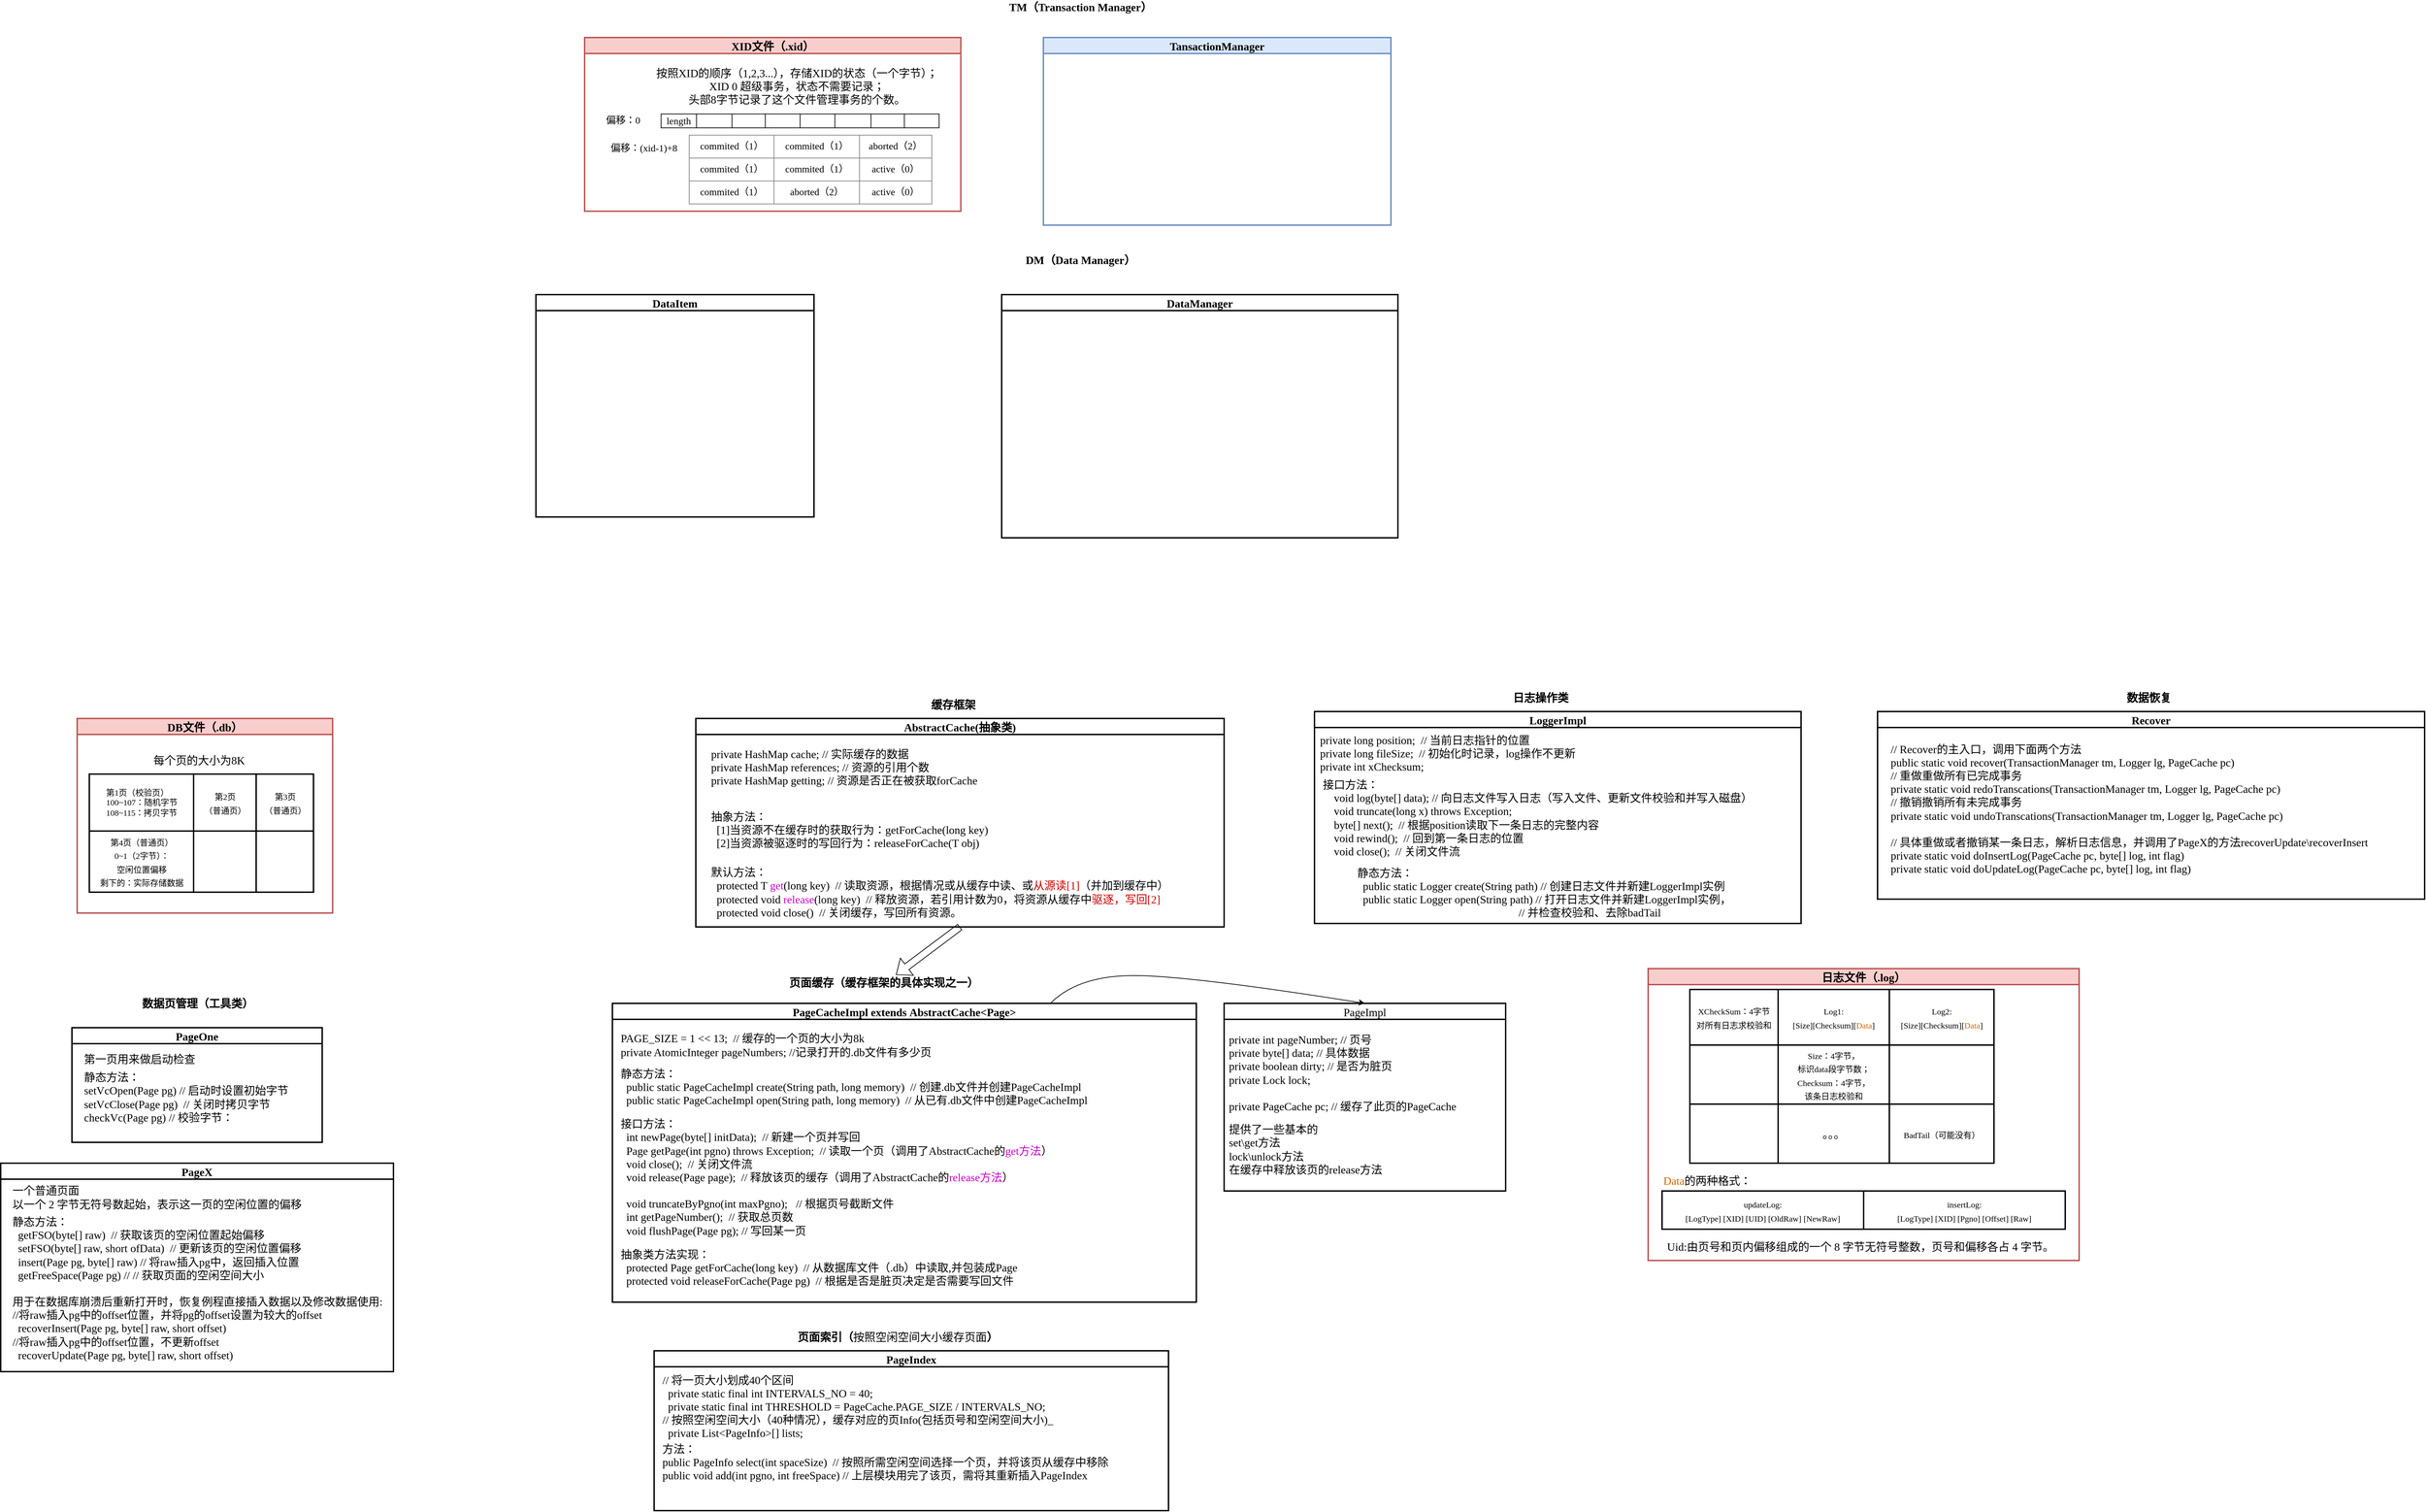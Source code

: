 <mxfile version="16.6.1" type="github">
  <diagram id="cRY_7gkTVNxFrMp_fR6s" name="第 1 页">
    <mxGraphModel dx="3076" dy="761" grid="1" gridSize="10" guides="1" tooltips="1" connect="1" arrows="1" fold="1" page="1" pageScale="1" pageWidth="827" pageHeight="1169" math="0" shadow="0">
      <root>
        <mxCell id="0" />
        <mxCell id="1" parent="0" />
        <mxCell id="aefCaqSCdMbnrOnTO0IQ-1" value="&lt;font style=&quot;font-size: 16px&quot; face=&quot;Verdana&quot;&gt;&lt;b&gt;TM（Transaction Manager）&lt;/b&gt;&lt;/font&gt;" style="text;html=1;align=center;verticalAlign=middle;resizable=0;points=[];autosize=1;strokeColor=none;fillColor=none;" vertex="1" parent="1">
          <mxGeometry x="-107" y="36" width="260" height="20" as="geometry" />
        </mxCell>
        <mxCell id="aefCaqSCdMbnrOnTO0IQ-2" value="XID文件（.xid）" style="swimlane;fontFamily=Verdana;fontSize=16;strokeWidth=2;fillColor=#f8cecc;strokeColor=#b85450;" vertex="1" parent="1">
          <mxGeometry x="-690" y="90" width="541.25" height="250" as="geometry">
            <mxRectangle x="-170" y="120" width="160" height="23" as="alternateBounds" />
          </mxGeometry>
        </mxCell>
        <mxCell id="aefCaqSCdMbnrOnTO0IQ-4" value="&lt;table border=&quot;1&quot; width=&quot;100%&quot; style=&quot;width: 100% ; height: 100% ; border-collapse: collapse ; font-size: 14px&quot;&gt;&lt;tbody&gt;&lt;tr&gt;&lt;td align=&quot;center&quot;&gt;&lt;font style=&quot;font-size: 14px&quot;&gt;commited（1）&lt;/font&gt;&lt;/td&gt;&lt;td align=&quot;center&quot;&gt;&lt;font style=&quot;font-size: 14px&quot;&gt;commited&lt;/font&gt;（1）&lt;/td&gt;&lt;td align=&quot;center&quot;&gt;&lt;font style=&quot;font-size: 14px&quot;&gt;aborted&lt;/font&gt;（2）&lt;/td&gt;&lt;/tr&gt;&lt;tr&gt;&lt;td align=&quot;center&quot;&gt;commited（1）&lt;br&gt;&lt;/td&gt;&lt;td align=&quot;center&quot;&gt;commited（1）&lt;br&gt;&lt;/td&gt;&lt;td align=&quot;center&quot;&gt;&lt;font style=&quot;font-size: 14px&quot;&gt;active（0）&lt;/font&gt;&lt;/td&gt;&lt;/tr&gt;&lt;tr&gt;&lt;td align=&quot;center&quot;&gt;commited（1）&lt;br&gt;&lt;/td&gt;&lt;td align=&quot;center&quot;&gt;&lt;font style=&quot;font-size: 14px&quot;&gt;aborted（2）&lt;/font&gt;&lt;/td&gt;&lt;td align=&quot;center&quot;&gt;active（0）&lt;/td&gt;&lt;/tr&gt;&lt;/tbody&gt;&lt;/table&gt;" style="text;html=1;strokeColor=none;fillColor=none;overflow=fill;fontFamily=Verdana;fontSize=16;" vertex="1" parent="aefCaqSCdMbnrOnTO0IQ-2">
          <mxGeometry x="150" y="140" width="350" height="100" as="geometry" />
        </mxCell>
        <mxCell id="aefCaqSCdMbnrOnTO0IQ-3" value="按照XID的顺序（1,2,3...），存储XID的状态（一个字节）；&lt;br&gt;XID 0 超级事务，状态不需要记录；&lt;br&gt;头部8字节记录了这个文件管理事务的个数。" style="text;html=1;align=center;verticalAlign=middle;resizable=0;points=[];autosize=1;strokeColor=none;fillColor=none;fontSize=16;fontFamily=Verdana;" vertex="1" parent="aefCaqSCdMbnrOnTO0IQ-2">
          <mxGeometry x="75" y="40" width="460" height="60" as="geometry" />
        </mxCell>
        <mxCell id="aefCaqSCdMbnrOnTO0IQ-5" value="" style="shape=table;html=1;whiteSpace=wrap;startSize=0;container=1;collapsible=0;childLayout=tableLayout;fontFamily=Verdana;fontSize=14;" vertex="1" parent="aefCaqSCdMbnrOnTO0IQ-2">
          <mxGeometry x="110" y="110" width="400" height="20" as="geometry" />
        </mxCell>
        <mxCell id="aefCaqSCdMbnrOnTO0IQ-6" value="" style="shape=tableRow;horizontal=0;startSize=0;swimlaneHead=0;swimlaneBody=0;top=0;left=0;bottom=0;right=0;collapsible=0;dropTarget=0;fillColor=none;points=[[0,0.5],[1,0.5]];portConstraint=eastwest;fontFamily=Verdana;fontSize=14;" vertex="1" parent="aefCaqSCdMbnrOnTO0IQ-5">
          <mxGeometry width="400" height="20" as="geometry" />
        </mxCell>
        <mxCell id="aefCaqSCdMbnrOnTO0IQ-7" value="length" style="shape=partialRectangle;html=1;whiteSpace=wrap;connectable=0;fillColor=none;top=0;left=0;bottom=0;right=0;overflow=hidden;fontFamily=Verdana;fontSize=14;" vertex="1" parent="aefCaqSCdMbnrOnTO0IQ-6">
          <mxGeometry width="51" height="20" as="geometry">
            <mxRectangle width="51" height="20" as="alternateBounds" />
          </mxGeometry>
        </mxCell>
        <mxCell id="aefCaqSCdMbnrOnTO0IQ-18" style="shape=partialRectangle;html=1;whiteSpace=wrap;connectable=0;fillColor=none;top=0;left=0;bottom=0;right=0;overflow=hidden;fontFamily=Verdana;fontSize=14;" vertex="1" parent="aefCaqSCdMbnrOnTO0IQ-6">
          <mxGeometry x="51" width="51" height="20" as="geometry">
            <mxRectangle width="51" height="20" as="alternateBounds" />
          </mxGeometry>
        </mxCell>
        <mxCell id="aefCaqSCdMbnrOnTO0IQ-9" value="" style="shape=partialRectangle;html=1;whiteSpace=wrap;connectable=0;fillColor=none;top=0;left=0;bottom=0;right=0;overflow=hidden;fontFamily=Verdana;fontSize=14;" vertex="1" parent="aefCaqSCdMbnrOnTO0IQ-6">
          <mxGeometry x="102" width="48" height="20" as="geometry">
            <mxRectangle width="48" height="20" as="alternateBounds" />
          </mxGeometry>
        </mxCell>
        <mxCell id="aefCaqSCdMbnrOnTO0IQ-19" style="shape=partialRectangle;html=1;whiteSpace=wrap;connectable=0;fillColor=none;top=0;left=0;bottom=0;right=0;overflow=hidden;fontFamily=Verdana;fontSize=14;" vertex="1" parent="aefCaqSCdMbnrOnTO0IQ-6">
          <mxGeometry x="150" width="50" height="20" as="geometry">
            <mxRectangle width="50" height="20" as="alternateBounds" />
          </mxGeometry>
        </mxCell>
        <mxCell id="aefCaqSCdMbnrOnTO0IQ-20" style="shape=partialRectangle;html=1;whiteSpace=wrap;connectable=0;fillColor=none;top=0;left=0;bottom=0;right=0;overflow=hidden;fontFamily=Verdana;fontSize=14;" vertex="1" parent="aefCaqSCdMbnrOnTO0IQ-6">
          <mxGeometry x="200" width="50" height="20" as="geometry">
            <mxRectangle width="50" height="20" as="alternateBounds" />
          </mxGeometry>
        </mxCell>
        <mxCell id="aefCaqSCdMbnrOnTO0IQ-21" style="shape=partialRectangle;html=1;whiteSpace=wrap;connectable=0;fillColor=none;top=0;left=0;bottom=0;right=0;overflow=hidden;fontFamily=Verdana;fontSize=14;" vertex="1" parent="aefCaqSCdMbnrOnTO0IQ-6">
          <mxGeometry x="250" width="52" height="20" as="geometry">
            <mxRectangle width="52" height="20" as="alternateBounds" />
          </mxGeometry>
        </mxCell>
        <mxCell id="aefCaqSCdMbnrOnTO0IQ-22" style="shape=partialRectangle;html=1;whiteSpace=wrap;connectable=0;fillColor=none;top=0;left=0;bottom=0;right=0;overflow=hidden;fontFamily=Verdana;fontSize=14;" vertex="1" parent="aefCaqSCdMbnrOnTO0IQ-6">
          <mxGeometry x="302" width="48" height="20" as="geometry">
            <mxRectangle width="48" height="20" as="alternateBounds" />
          </mxGeometry>
        </mxCell>
        <mxCell id="aefCaqSCdMbnrOnTO0IQ-23" style="shape=partialRectangle;html=1;whiteSpace=wrap;connectable=0;fillColor=none;top=0;left=0;bottom=0;right=0;overflow=hidden;fontFamily=Verdana;fontSize=14;" vertex="1" parent="aefCaqSCdMbnrOnTO0IQ-6">
          <mxGeometry x="350" width="50" height="20" as="geometry">
            <mxRectangle width="50" height="20" as="alternateBounds" />
          </mxGeometry>
        </mxCell>
        <mxCell id="aefCaqSCdMbnrOnTO0IQ-24" value="偏移：(xid-1)+8" style="text;html=1;align=center;verticalAlign=middle;resizable=0;points=[];autosize=1;strokeColor=none;fillColor=none;fontSize=14;fontFamily=Verdana;" vertex="1" parent="aefCaqSCdMbnrOnTO0IQ-2">
          <mxGeometry x="20" y="150" width="130" height="20" as="geometry" />
        </mxCell>
        <mxCell id="aefCaqSCdMbnrOnTO0IQ-25" value="偏移：0" style="text;html=1;align=center;verticalAlign=middle;resizable=0;points=[];autosize=1;strokeColor=none;fillColor=none;fontSize=14;fontFamily=Verdana;" vertex="1" parent="aefCaqSCdMbnrOnTO0IQ-2">
          <mxGeometry x="20" y="110" width="70" height="20" as="geometry" />
        </mxCell>
        <mxCell id="aefCaqSCdMbnrOnTO0IQ-27" value="&lt;font style=&quot;font-size: 16px&quot; face=&quot;Verdana&quot;&gt;&lt;b&gt;DM（Data Manager）&lt;/b&gt;&lt;/font&gt;" style="text;html=1;align=center;verticalAlign=middle;resizable=0;points=[];autosize=1;strokeColor=none;fillColor=none;" vertex="1" parent="1">
          <mxGeometry x="-77" y="400" width="200" height="20" as="geometry" />
        </mxCell>
        <mxCell id="aefCaqSCdMbnrOnTO0IQ-28" value="&lt;font style=&quot;font-size: 16px&quot;&gt;&lt;b&gt;缓存框架&lt;/b&gt;&lt;/font&gt;" style="text;html=1;align=center;verticalAlign=middle;resizable=0;points=[];autosize=1;strokeColor=none;fillColor=none;fontSize=14;fontFamily=Verdana;" vertex="1" parent="1">
          <mxGeometry x="-200" y="1040" width="80" height="20" as="geometry" />
        </mxCell>
        <mxCell id="aefCaqSCdMbnrOnTO0IQ-30" value="AbstractCache(抽象类)" style="swimlane;fontFamily=Verdana;fontSize=16;strokeWidth=2;align=center;" vertex="1" parent="1">
          <mxGeometry x="-530" y="1070" width="760" height="300" as="geometry" />
        </mxCell>
        <mxCell id="aefCaqSCdMbnrOnTO0IQ-34" value="抽象方法：&lt;br&gt;&amp;nbsp; [1]当资源不在缓存时的获取行为：getForCache(long key)&lt;br&gt;&amp;nbsp; [2]当资源被驱逐时的写回行为：releaseForCache(T obj)" style="text;html=1;align=left;verticalAlign=middle;resizable=0;points=[];autosize=1;strokeColor=none;fillColor=none;fontSize=16;fontFamily=Verdana;" vertex="1" parent="aefCaqSCdMbnrOnTO0IQ-30">
          <mxGeometry x="20" y="130" width="460" height="60" as="geometry" />
        </mxCell>
        <mxCell id="aefCaqSCdMbnrOnTO0IQ-35" value="private HashMap cache;                     // 实际缓存的数据&lt;br&gt;private HashMap references;          // 资源的引用个数&lt;br&gt;private HashMap getting;             // 资源是否正在被获取forCache" style="text;html=1;align=left;verticalAlign=middle;resizable=0;points=[];autosize=1;strokeColor=none;fillColor=none;fontSize=16;fontFamily=Verdana;" vertex="1" parent="aefCaqSCdMbnrOnTO0IQ-30">
          <mxGeometry x="20" y="40" width="460" height="60" as="geometry" />
        </mxCell>
        <mxCell id="aefCaqSCdMbnrOnTO0IQ-36" value="默认方法：&lt;br&gt;&amp;nbsp; protected T &lt;font color=&quot;#cc00cc&quot;&gt;get&lt;/font&gt;(long key)&amp;nbsp; // 读取资源，根据情况或从缓存中读、或&lt;font color=&quot;#cc0000&quot;&gt;从源读[1]&lt;/font&gt;（并加到缓存中）&lt;br&gt;&amp;nbsp; protected void &lt;font color=&quot;#cc00cc&quot;&gt;release&lt;/font&gt;(long key)&amp;nbsp; // 释放资源，若引用计数为0，将资源从缓存中&lt;font color=&quot;#cc0000&quot;&gt;驱逐，写回[2]&lt;/font&gt;&lt;br&gt;&amp;nbsp; protected void close()&amp;nbsp; // 关闭缓存，写回所有资源。" style="text;html=1;align=left;verticalAlign=middle;resizable=0;points=[];autosize=1;strokeColor=none;fillColor=none;fontSize=16;fontFamily=Verdana;" vertex="1" parent="aefCaqSCdMbnrOnTO0IQ-30">
          <mxGeometry x="20" y="210" width="740" height="80" as="geometry" />
        </mxCell>
        <mxCell id="aefCaqSCdMbnrOnTO0IQ-37" value="&lt;font style=&quot;font-size: 16px&quot;&gt;&lt;b&gt;页面缓存（&lt;/b&gt;&lt;b&gt;缓存框架的具体实现之一&lt;/b&gt;&lt;b&gt;）&lt;/b&gt;&lt;/font&gt;" style="text;html=1;align=center;verticalAlign=middle;resizable=0;points=[];autosize=1;strokeColor=none;fillColor=none;fontSize=14;fontFamily=Verdana;" vertex="1" parent="1">
          <mxGeometry x="-405" y="1440" width="290" height="20" as="geometry" />
        </mxCell>
        <mxCell id="aefCaqSCdMbnrOnTO0IQ-38" value="PageCacheImpl extends AbstractCache&lt;Page&gt;" style="swimlane;fontFamily=Verdana;fontSize=16;fontColor=#000000;strokeWidth=2;fontStyle=1" vertex="1" parent="1">
          <mxGeometry x="-650" y="1480" width="840" height="430" as="geometry" />
        </mxCell>
        <mxCell id="aefCaqSCdMbnrOnTO0IQ-45" value="接口方法：&lt;br&gt;&amp;nbsp; int newPage(byte[] initData);&amp;nbsp; // 新建一个页并写回&lt;br&gt;&amp;nbsp; Page getPage(int pgno) throws Exception;&amp;nbsp; // 读取一个页（调用了AbstractCache的&lt;font color=&quot;#cc00cc&quot;&gt;get方法&lt;/font&gt;）&lt;br&gt;&amp;nbsp; void close();&amp;nbsp; // 关闭文件流&lt;br&gt;&amp;nbsp; void release(Page page);&amp;nbsp; // 释放该页的缓存（调用了AbstractCache的&lt;font color=&quot;#cc00cc&quot;&gt;release方法&lt;/font&gt;）&lt;br&gt; &lt;br&gt;&amp;nbsp; void truncateByPgno(int maxPgno);&amp;nbsp; &amp;nbsp;// 根据页号截断文件&lt;br&gt;&amp;nbsp; int getPageNumber();&amp;nbsp; // 获取总页数&lt;br&gt;&amp;nbsp; void flushPage(Page pg); // 写回某一页" style="text;html=1;align=left;verticalAlign=middle;resizable=0;points=[];autosize=1;strokeColor=none;fillColor=none;fontSize=16;fontFamily=Verdana;fontColor=#000000;" vertex="1" parent="aefCaqSCdMbnrOnTO0IQ-38">
          <mxGeometry x="10" y="160" width="750" height="180" as="geometry" />
        </mxCell>
        <mxCell id="aefCaqSCdMbnrOnTO0IQ-46" value="&lt;div&gt;&lt;span style=&quot;color: rgb(0 , 0 , 0)&quot;&gt;抽象类方法实现：&lt;/span&gt;&lt;/div&gt;&lt;font color=&quot;#000000&quot;&gt;&lt;div&gt;&lt;span&gt;&amp;nbsp; protected Page getForCache(long key)&amp;nbsp; // 从数据库文件（.db）中读取,并包装成Page&lt;/span&gt;&lt;/div&gt;&lt;div&gt;&lt;span&gt;&amp;nbsp; protected void releaseForCache(Page pg)&amp;nbsp; // 根据是否是脏页决定是否需要写回文件&lt;br&gt;&lt;/span&gt;&lt;/div&gt;&lt;/font&gt;" style="text;html=1;align=left;verticalAlign=middle;resizable=0;points=[];autosize=1;strokeColor=none;fillColor=none;fontSize=16;fontFamily=Verdana;fontColor=#CC00CC;" vertex="1" parent="aefCaqSCdMbnrOnTO0IQ-38">
          <mxGeometry x="10" y="350" width="680" height="60" as="geometry" />
        </mxCell>
        <mxCell id="aefCaqSCdMbnrOnTO0IQ-47" value="&lt;font style=&quot;font-size: 16px&quot;&gt;PAGE_SIZE = 1 &amp;lt;&amp;lt; 13;&amp;nbsp; // 缓存的一个页的大小为8k&lt;br&gt;private AtomicInteger pageNumbers; //记录打开的.db文件有多少页&lt;/font&gt;" style="text;html=1;align=left;verticalAlign=middle;resizable=0;points=[];autosize=1;strokeColor=none;fillColor=none;fontSize=16;fontFamily=Verdana;fontColor=#000000;" vertex="1" parent="aefCaqSCdMbnrOnTO0IQ-38">
          <mxGeometry x="10" y="40" width="540" height="40" as="geometry" />
        </mxCell>
        <mxCell id="aefCaqSCdMbnrOnTO0IQ-48" value="静态方法：&lt;br&gt;&amp;nbsp; public static PageCacheImpl create(String path, long memory)&amp;nbsp; // 创建.db文件并创建PageCacheImpl&lt;br&gt;&amp;nbsp; public static PageCacheImpl open(String path, long memory)&amp;nbsp; // 从已有.db文件中创建PageCacheImpl" style="text;html=1;align=left;verticalAlign=middle;resizable=0;points=[];autosize=1;strokeColor=none;fillColor=none;fontSize=16;fontFamily=Verdana;fontColor=#000000;" vertex="1" parent="aefCaqSCdMbnrOnTO0IQ-38">
          <mxGeometry x="10" y="90" width="830" height="60" as="geometry" />
        </mxCell>
        <mxCell id="aefCaqSCdMbnrOnTO0IQ-39" value="PageImpl" style="swimlane;fontFamily=Verdana;fontSize=16;fontColor=#000000;strokeWidth=2;fontStyle=0;spacing=2;" vertex="1" parent="1">
          <mxGeometry x="230" y="1480" width="405" height="270" as="geometry">
            <mxRectangle x="200" y="900" width="110" height="30" as="alternateBounds" />
          </mxGeometry>
        </mxCell>
        <mxCell id="aefCaqSCdMbnrOnTO0IQ-40" value="    private int pageNumber; // 页号&lt;br&gt;    private byte[] data; // 具体数据&lt;br&gt;    private boolean dirty; // 是否为脏页&lt;br&gt;    private Lock lock;&amp;nbsp;&lt;br&gt; &lt;br&gt;    private PageCache pc; // 缓存了此页的PageCache" style="text;html=1;align=left;verticalAlign=middle;resizable=0;points=[];autosize=1;strokeColor=none;fillColor=none;fontSize=16;fontFamily=Verdana;fontColor=#000000;" vertex="1" parent="aefCaqSCdMbnrOnTO0IQ-39">
          <mxGeometry x="5" y="40" width="400" height="120" as="geometry" />
        </mxCell>
        <mxCell id="aefCaqSCdMbnrOnTO0IQ-41" value="提供了一些基本的&lt;br&gt;set\get方法&lt;br&gt;lock\unlock方法&lt;br&gt;在缓存中释放该页的release方法" style="text;html=1;align=left;verticalAlign=middle;resizable=0;points=[];autosize=1;strokeColor=none;fillColor=none;fontSize=16;fontFamily=Verdana;fontColor=#000000;" vertex="1" parent="aefCaqSCdMbnrOnTO0IQ-39">
          <mxGeometry x="5" y="170" width="250" height="80" as="geometry" />
        </mxCell>
        <mxCell id="aefCaqSCdMbnrOnTO0IQ-43" value="" style="curved=1;endArrow=classic;html=1;rounded=0;fontFamily=Verdana;fontSize=16;fontColor=#000000;exitX=0.75;exitY=0;exitDx=0;exitDy=0;entryX=0.5;entryY=0;entryDx=0;entryDy=0;" edge="1" parent="1" source="aefCaqSCdMbnrOnTO0IQ-38" target="aefCaqSCdMbnrOnTO0IQ-39">
          <mxGeometry width="50" height="50" relative="1" as="geometry">
            <mxPoint x="-230" y="1610" as="sourcePoint" />
            <mxPoint x="260" y="1480" as="targetPoint" />
            <Array as="points">
              <mxPoint x="20" y="1440" />
              <mxPoint x="180" y="1440" />
            </Array>
          </mxGeometry>
        </mxCell>
        <mxCell id="aefCaqSCdMbnrOnTO0IQ-44" value="" style="shape=flexArrow;endArrow=classic;html=1;rounded=0;fontFamily=Verdana;fontSize=16;fontColor=#000000;exitX=0.5;exitY=1;exitDx=0;exitDy=0;entryX=0.562;entryY=-0.05;entryDx=0;entryDy=0;entryPerimeter=0;" edge="1" parent="1" source="aefCaqSCdMbnrOnTO0IQ-30" target="aefCaqSCdMbnrOnTO0IQ-37">
          <mxGeometry width="50" height="50" relative="1" as="geometry">
            <mxPoint x="-130" y="1410" as="sourcePoint" />
            <mxPoint x="-60" y="1430" as="targetPoint" />
          </mxGeometry>
        </mxCell>
        <mxCell id="aefCaqSCdMbnrOnTO0IQ-49" value="&lt;span style=&quot;font-size: 16px&quot;&gt;&lt;b&gt;数据页管理（工具类）&lt;/b&gt;&lt;/span&gt;" style="text;html=1;align=center;verticalAlign=middle;resizable=0;points=[];autosize=1;strokeColor=none;fillColor=none;fontSize=14;fontFamily=Verdana;" vertex="1" parent="1">
          <mxGeometry x="-1337.5" y="1470" width="180" height="20" as="geometry" />
        </mxCell>
        <mxCell id="aefCaqSCdMbnrOnTO0IQ-50" value="PageOne" style="swimlane;fontFamily=Verdana;fontSize=16;fontColor=#000000;strokeWidth=2;" vertex="1" parent="1">
          <mxGeometry x="-1427.5" y="1515" width="360" height="165" as="geometry" />
        </mxCell>
        <mxCell id="aefCaqSCdMbnrOnTO0IQ-52" value="&lt;div&gt;&lt;span&gt;静态方法：&lt;/span&gt;&lt;/div&gt;setVcOpen(Page pg) // 启动时设置初始字节&lt;br&gt;setVcClose(Page pg)&amp;nbsp; //&amp;nbsp;关闭时拷贝字节&lt;br&gt;checkVc(Page pg) //&amp;nbsp;校验字节：" style="text;html=1;align=left;verticalAlign=middle;resizable=0;points=[];autosize=1;strokeColor=none;fillColor=none;fontSize=16;fontFamily=Verdana;fontColor=#000000;" vertex="1" parent="aefCaqSCdMbnrOnTO0IQ-50">
          <mxGeometry x="15" y="60" width="350" height="80" as="geometry" />
        </mxCell>
        <mxCell id="aefCaqSCdMbnrOnTO0IQ-53" value="第一页用来做启动检查" style="text;html=1;align=left;verticalAlign=middle;resizable=0;points=[];autosize=1;strokeColor=none;fillColor=none;fontSize=16;fontFamily=Verdana;fontColor=#000000;" vertex="1" parent="aefCaqSCdMbnrOnTO0IQ-50">
          <mxGeometry x="15" y="35" width="180" height="20" as="geometry" />
        </mxCell>
        <mxCell id="aefCaqSCdMbnrOnTO0IQ-51" value="PageX" style="swimlane;fontFamily=Verdana;fontSize=16;fontColor=#000000;strokeWidth=2;" vertex="1" parent="1">
          <mxGeometry x="-1530" y="1710" width="565" height="300" as="geometry" />
        </mxCell>
        <mxCell id="aefCaqSCdMbnrOnTO0IQ-54" value="一个普通页面&lt;br&gt;以一个 2 字节无符号数起始，表示这一页的空闲位置的偏移" style="text;html=1;align=left;verticalAlign=middle;resizable=0;points=[];autosize=1;strokeColor=none;fillColor=none;fontSize=16;fontFamily=Verdana;fontColor=#000000;" vertex="1" parent="aefCaqSCdMbnrOnTO0IQ-51">
          <mxGeometry x="15" y="29" width="440" height="40" as="geometry" />
        </mxCell>
        <mxCell id="aefCaqSCdMbnrOnTO0IQ-55" value="静态方法：&lt;br&gt;&amp;nbsp; getFSO(byte[] raw)&amp;nbsp; // 获取该页的空闲位置起始偏移&lt;br&gt;&amp;nbsp; setFSO(byte[] raw, short ofData)&amp;nbsp; // 更新该页的空闲位置偏移&lt;br&gt;&amp;nbsp; insert(Page pg, byte[] raw)&amp;nbsp;// 将raw插入pg中，返回插入位置&lt;br&gt;&amp;nbsp; getFreeSpace(Page pg) //&amp;nbsp;// 获取页面的空闲空间大小&lt;br&gt;&lt;br&gt;用于在数据库崩溃后重新打开时，恢复例程直接插入数据以及修改数据使用:&lt;br&gt;//将raw插入pg中的offset位置，并将pg的offset设置为较大的offset&lt;br&gt;&amp;nbsp; recoverInsert(Page pg, byte[] raw, short offset)&amp;nbsp;&lt;br&gt;//将raw插入pg中的offset位置，不更新offset&lt;br&gt;&amp;nbsp; recoverUpdate(Page pg, byte[] raw, short offset)" style="text;html=1;align=left;verticalAlign=middle;resizable=0;points=[];autosize=1;strokeColor=none;fillColor=none;fontSize=16;fontFamily=Verdana;fontColor=#000000;" vertex="1" parent="aefCaqSCdMbnrOnTO0IQ-51">
          <mxGeometry x="15" y="75" width="550" height="210" as="geometry" />
        </mxCell>
        <mxCell id="aefCaqSCdMbnrOnTO0IQ-56" value="DB文件（.db）" style="swimlane;fontFamily=Verdana;fontSize=16;strokeWidth=2;fillColor=#f8cecc;strokeColor=#b85450;" vertex="1" parent="1">
          <mxGeometry x="-1420" y="1070" width="367.5" height="280" as="geometry" />
        </mxCell>
        <mxCell id="aefCaqSCdMbnrOnTO0IQ-57" value="" style="shape=table;html=1;whiteSpace=wrap;startSize=0;container=1;collapsible=0;childLayout=tableLayout;fontFamily=Verdana;fontSize=16;fontColor=#000000;strokeWidth=2;" vertex="1" parent="aefCaqSCdMbnrOnTO0IQ-56">
          <mxGeometry x="17.5" y="80" width="322.5" height="170" as="geometry" />
        </mxCell>
        <mxCell id="aefCaqSCdMbnrOnTO0IQ-58" value="" style="shape=tableRow;horizontal=0;startSize=0;swimlaneHead=0;swimlaneBody=0;top=0;left=0;bottom=0;right=0;collapsible=0;dropTarget=0;fillColor=none;points=[[0,0.5],[1,0.5]];portConstraint=eastwest;fontFamily=Verdana;fontSize=16;fontColor=#000000;strokeWidth=2;" vertex="1" parent="aefCaqSCdMbnrOnTO0IQ-57">
          <mxGeometry width="322.5" height="82" as="geometry" />
        </mxCell>
        <mxCell id="aefCaqSCdMbnrOnTO0IQ-59" value="&lt;div style=&quot;text-align: left ; font-size: 12px&quot;&gt;&lt;span&gt;第1页（校验页）&lt;/span&gt;&lt;span&gt;&lt;br&gt;&lt;/span&gt;&lt;/div&gt;&lt;div style=&quot;text-align: left ; font-size: 12px&quot;&gt;&lt;span&gt;100~107：随机字节&lt;/span&gt;&lt;br&gt;&lt;/div&gt;&lt;div style=&quot;text-align: left ; font-size: 12px&quot;&gt;&lt;span&gt;108~115：拷贝字节&lt;/span&gt;&lt;/div&gt;" style="shape=partialRectangle;html=1;whiteSpace=wrap;connectable=0;fillColor=none;top=0;left=0;bottom=0;right=0;overflow=hidden;fontFamily=Verdana;fontSize=16;fontColor=#000000;strokeWidth=2;" vertex="1" parent="aefCaqSCdMbnrOnTO0IQ-58">
          <mxGeometry width="150" height="82" as="geometry">
            <mxRectangle width="150" height="82" as="alternateBounds" />
          </mxGeometry>
        </mxCell>
        <mxCell id="aefCaqSCdMbnrOnTO0IQ-60" value="&lt;span style=&quot;font-size: 12px ; text-align: left&quot;&gt;第2页&lt;br&gt;（普通页）&lt;/span&gt;" style="shape=partialRectangle;html=1;whiteSpace=wrap;connectable=0;fillColor=none;top=0;left=0;bottom=0;right=0;overflow=hidden;fontFamily=Verdana;fontSize=16;fontColor=#000000;strokeWidth=2;" vertex="1" parent="aefCaqSCdMbnrOnTO0IQ-58">
          <mxGeometry x="150" width="90" height="82" as="geometry">
            <mxRectangle width="90" height="82" as="alternateBounds" />
          </mxGeometry>
        </mxCell>
        <mxCell id="aefCaqSCdMbnrOnTO0IQ-61" value="&lt;span style=&quot;font-size: 12px ; text-align: left&quot;&gt;第3页&lt;br&gt;（普通页）&lt;/span&gt;" style="shape=partialRectangle;html=1;whiteSpace=wrap;connectable=0;fillColor=none;top=0;left=0;bottom=0;right=0;overflow=hidden;fontFamily=Verdana;fontSize=16;fontColor=#000000;strokeWidth=2;" vertex="1" parent="aefCaqSCdMbnrOnTO0IQ-58">
          <mxGeometry x="240" width="83" height="82" as="geometry">
            <mxRectangle width="83" height="82" as="alternateBounds" />
          </mxGeometry>
        </mxCell>
        <mxCell id="aefCaqSCdMbnrOnTO0IQ-62" value="" style="shape=tableRow;horizontal=0;startSize=0;swimlaneHead=0;swimlaneBody=0;top=0;left=0;bottom=0;right=0;collapsible=0;dropTarget=0;fillColor=none;points=[[0,0.5],[1,0.5]];portConstraint=eastwest;fontFamily=Verdana;fontSize=16;fontColor=#000000;strokeWidth=2;" vertex="1" parent="aefCaqSCdMbnrOnTO0IQ-57">
          <mxGeometry y="82" width="322.5" height="88" as="geometry" />
        </mxCell>
        <mxCell id="aefCaqSCdMbnrOnTO0IQ-63" value="&lt;span style=&quot;font-size: 12px ; text-align: left&quot;&gt;第4页（普通页）&lt;/span&gt;&lt;span style=&quot;font-size: 12px&quot;&gt;&lt;br&gt;0~1（2字节）：&lt;br&gt;空闲位置偏移&lt;br&gt;剩下的：实际存储数据&lt;br&gt;&lt;/span&gt;" style="shape=partialRectangle;html=1;whiteSpace=wrap;connectable=0;fillColor=none;top=0;left=0;bottom=0;right=0;overflow=hidden;fontFamily=Verdana;fontSize=16;fontColor=#000000;strokeWidth=2;align=center;" vertex="1" parent="aefCaqSCdMbnrOnTO0IQ-62">
          <mxGeometry width="150" height="88" as="geometry">
            <mxRectangle width="150" height="88" as="alternateBounds" />
          </mxGeometry>
        </mxCell>
        <mxCell id="aefCaqSCdMbnrOnTO0IQ-64" value="" style="shape=partialRectangle;html=1;whiteSpace=wrap;connectable=0;fillColor=none;top=0;left=0;bottom=0;right=0;overflow=hidden;fontFamily=Verdana;fontSize=16;fontColor=#000000;strokeWidth=2;" vertex="1" parent="aefCaqSCdMbnrOnTO0IQ-62">
          <mxGeometry x="150" width="90" height="88" as="geometry">
            <mxRectangle width="90" height="88" as="alternateBounds" />
          </mxGeometry>
        </mxCell>
        <mxCell id="aefCaqSCdMbnrOnTO0IQ-65" value="" style="shape=partialRectangle;html=1;whiteSpace=wrap;connectable=0;fillColor=none;top=0;left=0;bottom=0;right=0;overflow=hidden;fontFamily=Verdana;fontSize=16;fontColor=#000000;strokeWidth=2;" vertex="1" parent="aefCaqSCdMbnrOnTO0IQ-62">
          <mxGeometry x="240" width="83" height="88" as="geometry">
            <mxRectangle width="83" height="88" as="alternateBounds" />
          </mxGeometry>
        </mxCell>
        <mxCell id="aefCaqSCdMbnrOnTO0IQ-70" value="每个页的大小为8K" style="text;html=1;align=center;verticalAlign=middle;resizable=0;points=[];autosize=1;strokeColor=none;fillColor=none;fontSize=16;fontFamily=Verdana;fontColor=#000000;" vertex="1" parent="aefCaqSCdMbnrOnTO0IQ-56">
          <mxGeometry x="100" y="50" width="150" height="20" as="geometry" />
        </mxCell>
        <mxCell id="aefCaqSCdMbnrOnTO0IQ-75" value="日志文件（.log）" style="swimlane;fontFamily=Verdana;fontSize=16;strokeWidth=2;fillColor=#f8cecc;strokeColor=#b85450;" vertex="1" parent="1">
          <mxGeometry x="840" y="1430" width="620" height="420" as="geometry" />
        </mxCell>
        <mxCell id="aefCaqSCdMbnrOnTO0IQ-76" value="" style="shape=table;html=1;whiteSpace=wrap;startSize=0;container=1;collapsible=0;childLayout=tableLayout;fontFamily=Verdana;fontSize=16;fontColor=#000000;strokeWidth=2;" vertex="1" parent="aefCaqSCdMbnrOnTO0IQ-75">
          <mxGeometry x="60" y="30" width="437.5" height="250" as="geometry" />
        </mxCell>
        <mxCell id="aefCaqSCdMbnrOnTO0IQ-77" value="" style="shape=tableRow;horizontal=0;startSize=0;swimlaneHead=0;swimlaneBody=0;top=0;left=0;bottom=0;right=0;collapsible=0;dropTarget=0;fillColor=none;points=[[0,0.5],[1,0.5]];portConstraint=eastwest;fontFamily=Verdana;fontSize=16;fontColor=#000000;strokeWidth=2;" vertex="1" parent="aefCaqSCdMbnrOnTO0IQ-76">
          <mxGeometry width="437.5" height="80" as="geometry" />
        </mxCell>
        <mxCell id="aefCaqSCdMbnrOnTO0IQ-78" value="&lt;font style=&quot;font-size: 12px&quot;&gt;XCheckSum：4字节&lt;br&gt;对所有日志求校验和&lt;/font&gt;" style="shape=partialRectangle;html=1;whiteSpace=wrap;connectable=0;fillColor=none;top=0;left=0;bottom=0;right=0;overflow=hidden;fontFamily=Verdana;fontSize=16;fontColor=#000000;strokeWidth=2;" vertex="1" parent="aefCaqSCdMbnrOnTO0IQ-77">
          <mxGeometry width="127" height="80" as="geometry">
            <mxRectangle width="127" height="80" as="alternateBounds" />
          </mxGeometry>
        </mxCell>
        <mxCell id="aefCaqSCdMbnrOnTO0IQ-79" value="&lt;font style=&quot;font-size: 12px&quot;&gt;Log1:&lt;br&gt;[Size][Checksum][&lt;font color=&quot;#cc6600&quot;&gt;Data&lt;/font&gt;]&lt;/font&gt;" style="shape=partialRectangle;html=1;whiteSpace=wrap;connectable=0;fillColor=none;top=0;left=0;bottom=0;right=0;overflow=hidden;fontFamily=Verdana;fontSize=16;fontColor=#000000;strokeWidth=2;" vertex="1" parent="aefCaqSCdMbnrOnTO0IQ-77">
          <mxGeometry x="127" width="160" height="80" as="geometry">
            <mxRectangle width="160" height="80" as="alternateBounds" />
          </mxGeometry>
        </mxCell>
        <mxCell id="aefCaqSCdMbnrOnTO0IQ-80" value="&lt;span style=&quot;font-size: 12px&quot;&gt;Log2:&lt;/span&gt;&lt;br style=&quot;font-size: 12px&quot;&gt;&lt;span style=&quot;font-size: 12px&quot;&gt;[Size][Checksum][&lt;font color=&quot;#cc6600&quot;&gt;Data&lt;/font&gt;]&lt;/span&gt;" style="shape=partialRectangle;html=1;whiteSpace=wrap;connectable=0;fillColor=none;top=0;left=0;bottom=0;right=0;overflow=hidden;fontFamily=Verdana;fontSize=16;fontColor=#000000;strokeWidth=2;" vertex="1" parent="aefCaqSCdMbnrOnTO0IQ-77">
          <mxGeometry x="287" width="151" height="80" as="geometry">
            <mxRectangle width="151" height="80" as="alternateBounds" />
          </mxGeometry>
        </mxCell>
        <mxCell id="aefCaqSCdMbnrOnTO0IQ-81" value="" style="shape=tableRow;horizontal=0;startSize=0;swimlaneHead=0;swimlaneBody=0;top=0;left=0;bottom=0;right=0;collapsible=0;dropTarget=0;fillColor=none;points=[[0,0.5],[1,0.5]];portConstraint=eastwest;fontFamily=Verdana;fontSize=16;fontColor=#000000;strokeWidth=2;" vertex="1" parent="aefCaqSCdMbnrOnTO0IQ-76">
          <mxGeometry y="80" width="437.5" height="85" as="geometry" />
        </mxCell>
        <mxCell id="aefCaqSCdMbnrOnTO0IQ-82" value="" style="shape=partialRectangle;html=1;whiteSpace=wrap;connectable=0;fillColor=none;top=0;left=0;bottom=0;right=0;overflow=hidden;fontFamily=Verdana;fontSize=16;fontColor=#000000;strokeWidth=2;" vertex="1" parent="aefCaqSCdMbnrOnTO0IQ-81">
          <mxGeometry width="127" height="85" as="geometry">
            <mxRectangle width="127" height="85" as="alternateBounds" />
          </mxGeometry>
        </mxCell>
        <mxCell id="aefCaqSCdMbnrOnTO0IQ-83" value="&lt;font style=&quot;font-size: 12px&quot;&gt;Size：4字节，&lt;br&gt;标识data段字节数；&lt;br&gt;Checksum：4字节，&lt;br&gt;该条日志校验和&lt;/font&gt;" style="shape=partialRectangle;html=1;whiteSpace=wrap;connectable=0;fillColor=none;top=0;left=0;bottom=0;right=0;overflow=hidden;fontFamily=Verdana;fontSize=16;fontColor=#000000;strokeWidth=2;" vertex="1" parent="aefCaqSCdMbnrOnTO0IQ-81">
          <mxGeometry x="127" width="160" height="85" as="geometry">
            <mxRectangle width="160" height="85" as="alternateBounds" />
          </mxGeometry>
        </mxCell>
        <mxCell id="aefCaqSCdMbnrOnTO0IQ-84" value="" style="shape=partialRectangle;html=1;whiteSpace=wrap;connectable=0;fillColor=none;top=0;left=0;bottom=0;right=0;overflow=hidden;fontFamily=Verdana;fontSize=16;fontColor=#000000;strokeWidth=2;" vertex="1" parent="aefCaqSCdMbnrOnTO0IQ-81">
          <mxGeometry x="287" width="151" height="85" as="geometry">
            <mxRectangle width="151" height="85" as="alternateBounds" />
          </mxGeometry>
        </mxCell>
        <mxCell id="aefCaqSCdMbnrOnTO0IQ-85" value="" style="shape=tableRow;horizontal=0;startSize=0;swimlaneHead=0;swimlaneBody=0;top=0;left=0;bottom=0;right=0;collapsible=0;dropTarget=0;fillColor=none;points=[[0,0.5],[1,0.5]];portConstraint=eastwest;fontFamily=Verdana;fontSize=16;fontColor=#000000;strokeWidth=2;" vertex="1" parent="aefCaqSCdMbnrOnTO0IQ-76">
          <mxGeometry y="165" width="437.5" height="85" as="geometry" />
        </mxCell>
        <mxCell id="aefCaqSCdMbnrOnTO0IQ-86" value="" style="shape=partialRectangle;html=1;whiteSpace=wrap;connectable=0;fillColor=none;top=0;left=0;bottom=0;right=0;overflow=hidden;fontFamily=Verdana;fontSize=16;fontColor=#000000;strokeWidth=2;" vertex="1" parent="aefCaqSCdMbnrOnTO0IQ-85">
          <mxGeometry width="127" height="85" as="geometry">
            <mxRectangle width="127" height="85" as="alternateBounds" />
          </mxGeometry>
        </mxCell>
        <mxCell id="aefCaqSCdMbnrOnTO0IQ-87" value="。。。" style="shape=partialRectangle;html=1;whiteSpace=wrap;connectable=0;fillColor=none;top=0;left=0;bottom=0;right=0;overflow=hidden;fontFamily=Verdana;fontSize=16;fontColor=#000000;strokeWidth=2;" vertex="1" parent="aefCaqSCdMbnrOnTO0IQ-85">
          <mxGeometry x="127" width="160" height="85" as="geometry">
            <mxRectangle width="160" height="85" as="alternateBounds" />
          </mxGeometry>
        </mxCell>
        <mxCell id="aefCaqSCdMbnrOnTO0IQ-88" value="&lt;font style=&quot;font-size: 12px&quot;&gt;BadTail（可能没有）&lt;/font&gt;" style="shape=partialRectangle;html=1;whiteSpace=wrap;connectable=0;fillColor=none;top=0;left=0;bottom=0;right=0;overflow=hidden;pointerEvents=1;fontFamily=Verdana;fontSize=16;fontColor=#000000;strokeWidth=2;" vertex="1" parent="aefCaqSCdMbnrOnTO0IQ-85">
          <mxGeometry x="287" width="151" height="85" as="geometry">
            <mxRectangle width="151" height="85" as="alternateBounds" />
          </mxGeometry>
        </mxCell>
        <mxCell id="aefCaqSCdMbnrOnTO0IQ-96" value="" style="shape=table;html=1;whiteSpace=wrap;startSize=0;container=1;collapsible=0;childLayout=tableLayout;fontFamily=Verdana;fontSize=16;fontColor=#000000;strokeWidth=2;" vertex="1" parent="aefCaqSCdMbnrOnTO0IQ-75">
          <mxGeometry x="20" y="320" width="580" height="55" as="geometry" />
        </mxCell>
        <mxCell id="aefCaqSCdMbnrOnTO0IQ-97" value="" style="shape=tableRow;horizontal=0;startSize=0;swimlaneHead=0;swimlaneBody=0;top=0;left=0;bottom=0;right=0;collapsible=0;dropTarget=0;fillColor=none;points=[[0,0.5],[1,0.5]];portConstraint=eastwest;fontFamily=Verdana;fontSize=16;fontColor=#000000;strokeWidth=2;" vertex="1" parent="aefCaqSCdMbnrOnTO0IQ-96">
          <mxGeometry width="580" height="55" as="geometry" />
        </mxCell>
        <mxCell id="aefCaqSCdMbnrOnTO0IQ-98" value="&lt;font style=&quot;font-size: 12px&quot;&gt;updateLog:&lt;br&gt;[LogType] [XID] [UID] [OldRaw] [NewRaw]&lt;/font&gt;" style="shape=partialRectangle;html=1;whiteSpace=wrap;connectable=0;fillColor=none;top=0;left=0;bottom=0;right=0;overflow=hidden;fontFamily=Verdana;fontSize=16;fontColor=#000000;strokeWidth=2;" vertex="1" parent="aefCaqSCdMbnrOnTO0IQ-97">
          <mxGeometry width="290" height="55" as="geometry">
            <mxRectangle width="290" height="55" as="alternateBounds" />
          </mxGeometry>
        </mxCell>
        <mxCell id="aefCaqSCdMbnrOnTO0IQ-99" value="&lt;font style=&quot;font-size: 12px&quot;&gt;&lt;span&gt;insertLog:&lt;/span&gt;&lt;br&gt;&lt;span&gt;[LogType] [XID] [Pgno] [Offset] [Raw]&lt;/span&gt;&lt;/font&gt;" style="shape=partialRectangle;html=1;whiteSpace=wrap;connectable=0;fillColor=none;top=0;left=0;bottom=0;right=0;overflow=hidden;fontFamily=Verdana;fontSize=16;fontColor=#000000;strokeWidth=2;" vertex="1" parent="aefCaqSCdMbnrOnTO0IQ-97">
          <mxGeometry x="290" width="290" height="55" as="geometry">
            <mxRectangle width="290" height="55" as="alternateBounds" />
          </mxGeometry>
        </mxCell>
        <mxCell id="aefCaqSCdMbnrOnTO0IQ-112" value="&lt;font style=&quot;font-size: 16px&quot;&gt;&lt;font color=&quot;#cc6600&quot;&gt;Data&lt;/font&gt;的两种格式：&lt;/font&gt;" style="text;html=1;align=left;verticalAlign=middle;resizable=0;points=[];autosize=1;strokeColor=none;fillColor=none;fontSize=12;fontFamily=Verdana;fontColor=#000000;" vertex="1" parent="aefCaqSCdMbnrOnTO0IQ-75">
          <mxGeometry x="20" y="295" width="150" height="20" as="geometry" />
        </mxCell>
        <mxCell id="aefCaqSCdMbnrOnTO0IQ-117" value="Uid:由页号和页内偏移组成的一个 8 字节无符号整数，页号和偏移各占 4 字节。" style="text;html=1;align=center;verticalAlign=middle;resizable=0;points=[];autosize=1;strokeColor=none;fillColor=none;fontSize=16;fontFamily=Verdana;fontColor=#000000;" vertex="1" parent="aefCaqSCdMbnrOnTO0IQ-75">
          <mxGeometry x="10" y="390" width="590" height="20" as="geometry" />
        </mxCell>
        <mxCell id="aefCaqSCdMbnrOnTO0IQ-89" value="LoggerImpl" style="swimlane;fontFamily=Verdana;fontSize=16;fontColor=#000000;strokeWidth=2;" vertex="1" parent="1">
          <mxGeometry x="360" y="1060" width="700" height="305" as="geometry" />
        </mxCell>
        <mxCell id="aefCaqSCdMbnrOnTO0IQ-90" value="接口方法：&lt;br&gt;&lt;div&gt;&amp;nbsp; &amp;nbsp; void log(byte[] data); // 向日志文件写入日志（写入文件、更新文件校验和并写入磁盘）&lt;/div&gt;&lt;div&gt;&amp;nbsp; &amp;nbsp; void truncate(long x) throws Exception;&lt;/div&gt;&lt;div&gt;&amp;nbsp; &amp;nbsp; byte[] next();&amp;nbsp; // 根据position读取下一条日志的完整内容&lt;/div&gt;&lt;div&gt;&amp;nbsp; &amp;nbsp; void rewind();&amp;nbsp; // 回到第一条日志的位置&lt;/div&gt;&lt;div&gt;&amp;nbsp; &amp;nbsp; void close();&amp;nbsp; // 关闭文件流&lt;/div&gt;" style="text;html=1;align=left;verticalAlign=middle;resizable=0;points=[];autosize=1;strokeColor=none;fillColor=none;fontSize=16;fontFamily=Verdana;fontColor=#000000;" vertex="1" parent="aefCaqSCdMbnrOnTO0IQ-89">
          <mxGeometry x="10" y="92.5" width="690" height="120" as="geometry" />
        </mxCell>
        <mxCell id="aefCaqSCdMbnrOnTO0IQ-91" value="&lt;div style=&quot;text-align: left&quot;&gt;&lt;span&gt;静态方法：&lt;/span&gt;&lt;/div&gt;&lt;div style=&quot;text-align: left&quot;&gt;&lt;span&gt;&amp;nbsp; public static Logger create(String path) // 创建日志文件并新建LoggerImpl实例&amp;nbsp;&lt;br&gt;&lt;/span&gt;&lt;/div&gt;&lt;div style=&quot;text-align: left&quot;&gt;&lt;span&gt;&amp;nbsp; public static Logger open(String path) // 打开日志文件并新建LoggerImpl实例，&lt;br&gt;&lt;/span&gt;&lt;/div&gt;&lt;div style=&quot;text-align: left&quot;&gt;&lt;span&gt;&amp;nbsp; &amp;nbsp; &amp;nbsp; &amp;nbsp; &amp;nbsp; &amp;nbsp; &amp;nbsp; &amp;nbsp; &amp;nbsp; &amp;nbsp; &amp;nbsp; &amp;nbsp; &amp;nbsp; &amp;nbsp; &amp;nbsp; &amp;nbsp; &amp;nbsp; &amp;nbsp; &amp;nbsp; &amp;nbsp; &amp;nbsp; &amp;nbsp; &amp;nbsp; &amp;nbsp; &amp;nbsp; &amp;nbsp; &amp;nbsp; &amp;nbsp; &amp;nbsp; // 并检查校验和、去除badTail&lt;/span&gt;&lt;/div&gt;&lt;div style=&quot;text-align: left&quot;&gt;&lt;span&gt;&lt;br&gt;&lt;/span&gt;&lt;/div&gt;" style="text;html=1;align=center;verticalAlign=middle;resizable=0;points=[];autosize=1;strokeColor=none;fillColor=none;fontSize=16;fontFamily=Verdana;fontColor=#000000;" vertex="1" parent="aefCaqSCdMbnrOnTO0IQ-89">
          <mxGeometry x="10" y="220" width="640" height="100" as="geometry" />
        </mxCell>
        <mxCell id="aefCaqSCdMbnrOnTO0IQ-95" value="&lt;div&gt;&amp;nbsp; &amp;nbsp; private long position;&amp;nbsp; // 当前日志指针的位置&lt;/div&gt;&lt;div&gt;&amp;nbsp; &amp;nbsp; private long fileSize;&amp;nbsp; // 初始化时记录，log操作不更新&lt;/div&gt;&lt;div&gt;&amp;nbsp; &amp;nbsp; private int xChecksum;&amp;nbsp;&lt;/div&gt;" style="text;html=1;align=left;verticalAlign=middle;resizable=0;points=[];autosize=1;strokeColor=none;fillColor=none;fontSize=16;fontFamily=Verdana;fontColor=#000000;" vertex="1" parent="aefCaqSCdMbnrOnTO0IQ-89">
          <mxGeometry x="-10" y="30" width="450" height="60" as="geometry" />
        </mxCell>
        <mxCell id="aefCaqSCdMbnrOnTO0IQ-94" value="&lt;font style=&quot;font-size: 16px&quot;&gt;&lt;b&gt;日志操作类&lt;/b&gt;&lt;/font&gt;" style="text;html=1;align=center;verticalAlign=middle;resizable=0;points=[];autosize=1;strokeColor=none;fillColor=none;fontSize=14;fontFamily=Verdana;" vertex="1" parent="1">
          <mxGeometry x="635" y="1030" width="100" height="20" as="geometry" />
        </mxCell>
        <mxCell id="aefCaqSCdMbnrOnTO0IQ-113" value="Recover" style="swimlane;fontFamily=Verdana;fontSize=16;fontColor=#000000;strokeWidth=2;" vertex="1" parent="1">
          <mxGeometry x="1170" y="1060" width="787" height="270" as="geometry" />
        </mxCell>
        <mxCell id="aefCaqSCdMbnrOnTO0IQ-116" value="// Recover的主入口，调用下面两个方法&lt;br&gt;public static void recover(TransactionManager tm, Logger lg, PageCache pc)&amp;nbsp;&lt;br&gt;// 重做&lt;span style=&quot;text-align: center&quot;&gt;重做所有已完成事务&lt;/span&gt;&lt;br&gt;private static void redoTranscations(TransactionManager tm, Logger lg, PageCache pc)&lt;br&gt;// 撤销&lt;span style=&quot;text-align: center&quot;&gt;撤销所有未完成事务&lt;/span&gt;&lt;br&gt;private static void undoTranscations(TransactionManager tm, Logger lg, PageCache pc)&lt;br&gt;&lt;br&gt;// 具体重做或者撤销某一条日志，解析日志信息，并调用了PageX的方法recoverUpdate\recoverInsert&lt;br&gt;private static void doInsertLog(PageCache pc, byte[] log, int flag)&lt;br&gt;private static void doUpdateLog(PageCache pc, byte[] log, int flag)" style="text;html=1;align=left;verticalAlign=middle;resizable=0;points=[];autosize=1;strokeColor=none;fillColor=none;fontSize=16;fontFamily=Verdana;fontColor=#000000;" vertex="1" parent="aefCaqSCdMbnrOnTO0IQ-113">
          <mxGeometry x="17" y="40" width="770" height="200" as="geometry" />
        </mxCell>
        <mxCell id="aefCaqSCdMbnrOnTO0IQ-114" value="&lt;span style=&quot;font-size: 16px&quot;&gt;&lt;b&gt;数据恢复&lt;/b&gt;&lt;/span&gt;" style="text;html=1;align=center;verticalAlign=middle;resizable=0;points=[];autosize=1;strokeColor=none;fillColor=none;fontSize=14;fontFamily=Verdana;" vertex="1" parent="1">
          <mxGeometry x="1520" y="1030" width="80" height="20" as="geometry" />
        </mxCell>
        <mxCell id="aefCaqSCdMbnrOnTO0IQ-120" value="&lt;font style=&quot;font-size: 16px&quot;&gt;&lt;b&gt;页面索引（&lt;/b&gt;按照空闲空间大小缓存页面&lt;b&gt;）&lt;/b&gt;&lt;/font&gt;" style="text;html=1;align=center;verticalAlign=middle;resizable=0;points=[];autosize=1;strokeColor=none;fillColor=none;fontSize=14;fontFamily=Verdana;" vertex="1" parent="1">
          <mxGeometry x="-390" y="1950" width="300" height="20" as="geometry" />
        </mxCell>
        <mxCell id="aefCaqSCdMbnrOnTO0IQ-121" value="PageIndex" style="swimlane;fontFamily=Verdana;fontSize=16;fontColor=#000000;strokeWidth=2;" vertex="1" parent="1">
          <mxGeometry x="-590" y="1980" width="740" height="230" as="geometry" />
        </mxCell>
        <mxCell id="aefCaqSCdMbnrOnTO0IQ-122" value="&lt;div&gt;// 将一页大小划成40个区间&lt;/div&gt;&lt;div&gt;&amp;nbsp; private static final int INTERVALS_NO = 40;&lt;/div&gt;&lt;div&gt;&amp;nbsp; private static final int THRESHOLD = PageCache.PAGE_SIZE / INTERVALS_NO;&lt;/div&gt;// 按照空闲空间大小（40种情况），缓存对应的页Info(包括页号和空闲空间大小)_&lt;div&gt;&amp;nbsp;&amp;nbsp;&lt;span&gt;private List&amp;lt;PageInfo&amp;gt;[] lists;&amp;nbsp;&amp;nbsp;&lt;/span&gt;&lt;/div&gt;" style="text;html=1;align=left;verticalAlign=middle;resizable=0;points=[];autosize=1;strokeColor=none;fillColor=none;fontSize=16;fontFamily=Verdana;fontColor=#000000;" vertex="1" parent="aefCaqSCdMbnrOnTO0IQ-121">
          <mxGeometry x="10" y="30" width="660" height="100" as="geometry" />
        </mxCell>
        <mxCell id="aefCaqSCdMbnrOnTO0IQ-124" value="方法：&lt;br&gt;public PageInfo select(int spaceSize)&amp;nbsp; // 按照所需空闲空间选择一个页，并将该页从缓存中移除&lt;br&gt;public void add(int pgno, int freeSpace) // 上层模块用完了该页，需将其重新插入PageIndex" style="text;html=1;align=left;verticalAlign=middle;resizable=0;points=[];autosize=1;strokeColor=none;fillColor=none;fontSize=16;fontFamily=Verdana;fontColor=#000000;" vertex="1" parent="aefCaqSCdMbnrOnTO0IQ-121">
          <mxGeometry x="10" y="130" width="730" height="60" as="geometry" />
        </mxCell>
        <mxCell id="aefCaqSCdMbnrOnTO0IQ-125" value="DataItem" style="swimlane;fontFamily=Verdana;fontSize=16;fontColor=#000000;strokeWidth=2;" vertex="1" parent="1">
          <mxGeometry x="-760" y="460" width="400" height="320" as="geometry" />
        </mxCell>
        <mxCell id="aefCaqSCdMbnrOnTO0IQ-126" value="TansactionManager" style="swimlane;fontFamily=Verdana;fontSize=16;strokeWidth=2;fillColor=#dae8fc;strokeColor=#6c8ebf;" vertex="1" parent="1">
          <mxGeometry x="-30" y="90" width="500" height="270" as="geometry" />
        </mxCell>
        <mxCell id="aefCaqSCdMbnrOnTO0IQ-127" value="DataManager" style="swimlane;fontFamily=Verdana;fontSize=16;fontColor=#000000;strokeWidth=2;" vertex="1" parent="1">
          <mxGeometry x="-90" y="460" width="570" height="350" as="geometry" />
        </mxCell>
      </root>
    </mxGraphModel>
  </diagram>
</mxfile>
